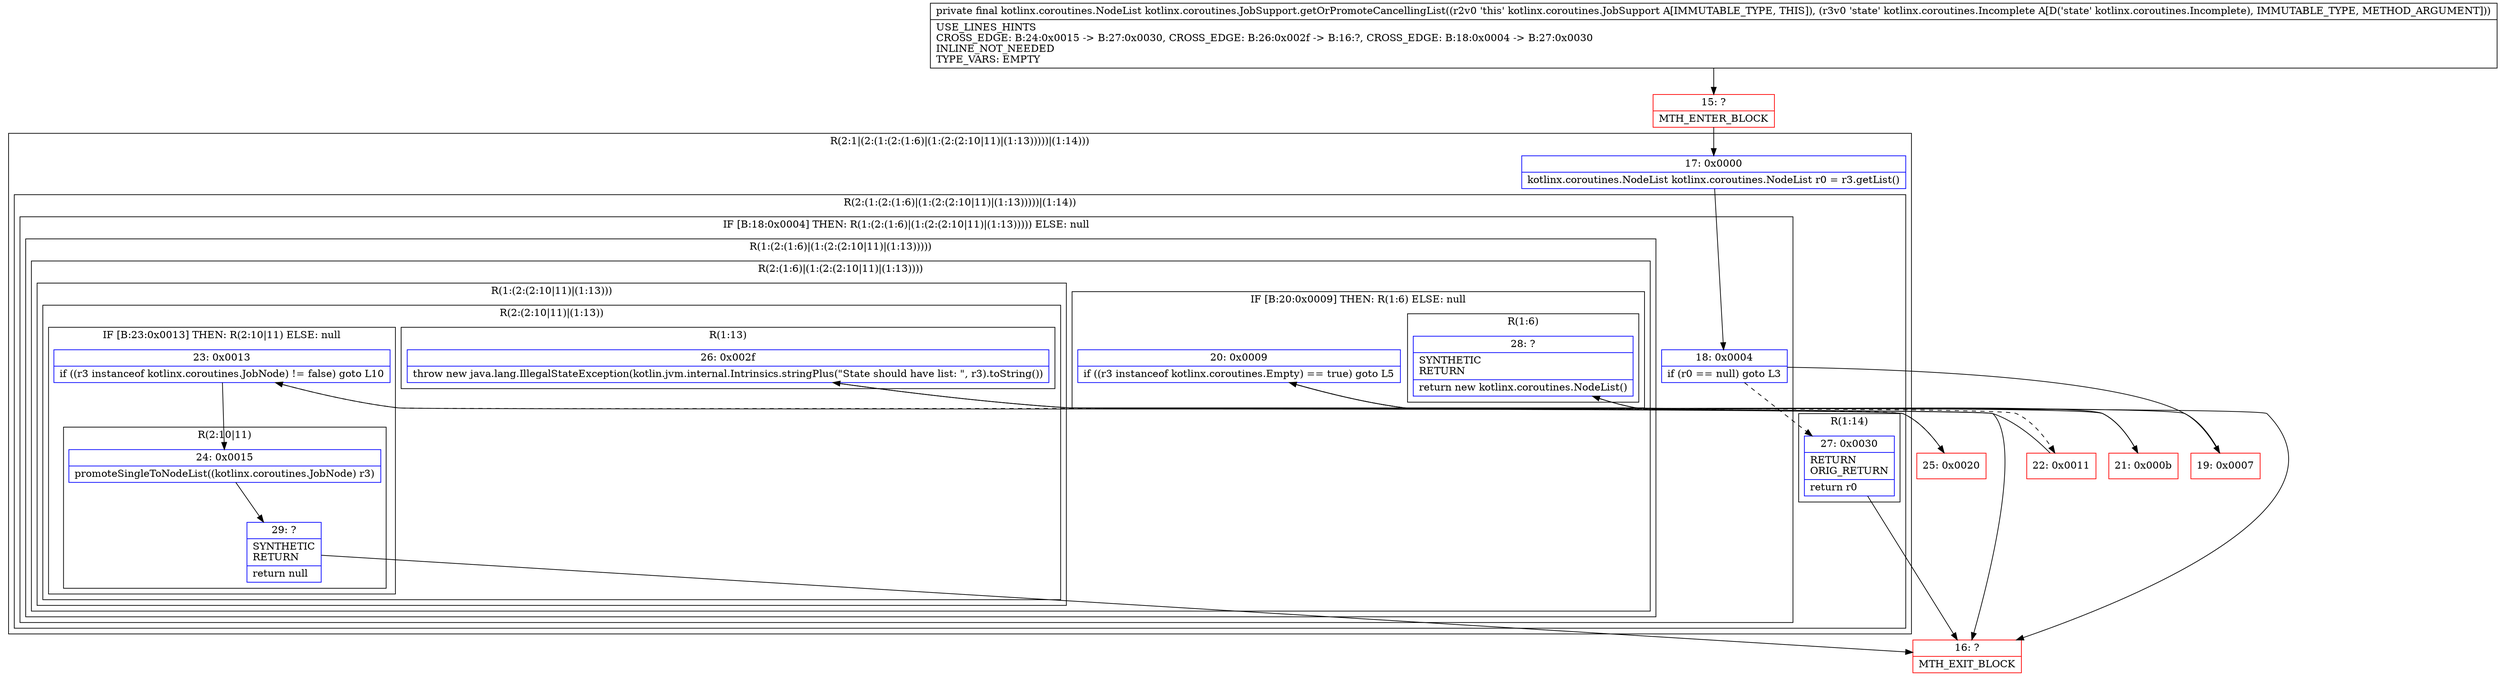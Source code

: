 digraph "CFG forkotlinx.coroutines.JobSupport.getOrPromoteCancellingList(Lkotlinx\/coroutines\/Incomplete;)Lkotlinx\/coroutines\/NodeList;" {
subgraph cluster_Region_931164905 {
label = "R(2:1|(2:(1:(2:(1:6)|(1:(2:(2:10|11)|(1:13)))))|(1:14)))";
node [shape=record,color=blue];
Node_17 [shape=record,label="{17\:\ 0x0000|kotlinx.coroutines.NodeList kotlinx.coroutines.NodeList r0 = r3.getList()\l}"];
subgraph cluster_Region_2116415583 {
label = "R(2:(1:(2:(1:6)|(1:(2:(2:10|11)|(1:13)))))|(1:14))";
node [shape=record,color=blue];
subgraph cluster_IfRegion_133039835 {
label = "IF [B:18:0x0004] THEN: R(1:(2:(1:6)|(1:(2:(2:10|11)|(1:13))))) ELSE: null";
node [shape=record,color=blue];
Node_18 [shape=record,label="{18\:\ 0x0004|if (r0 == null) goto L3\l}"];
subgraph cluster_Region_1773957117 {
label = "R(1:(2:(1:6)|(1:(2:(2:10|11)|(1:13)))))";
node [shape=record,color=blue];
subgraph cluster_Region_837413384 {
label = "R(2:(1:6)|(1:(2:(2:10|11)|(1:13))))";
node [shape=record,color=blue];
subgraph cluster_IfRegion_1511490312 {
label = "IF [B:20:0x0009] THEN: R(1:6) ELSE: null";
node [shape=record,color=blue];
Node_20 [shape=record,label="{20\:\ 0x0009|if ((r3 instanceof kotlinx.coroutines.Empty) == true) goto L5\l}"];
subgraph cluster_Region_190916381 {
label = "R(1:6)";
node [shape=record,color=blue];
Node_28 [shape=record,label="{28\:\ ?|SYNTHETIC\lRETURN\l|return new kotlinx.coroutines.NodeList()\l}"];
}
}
subgraph cluster_Region_27816459 {
label = "R(1:(2:(2:10|11)|(1:13)))";
node [shape=record,color=blue];
subgraph cluster_Region_2146398620 {
label = "R(2:(2:10|11)|(1:13))";
node [shape=record,color=blue];
subgraph cluster_IfRegion_419869354 {
label = "IF [B:23:0x0013] THEN: R(2:10|11) ELSE: null";
node [shape=record,color=blue];
Node_23 [shape=record,label="{23\:\ 0x0013|if ((r3 instanceof kotlinx.coroutines.JobNode) != false) goto L10\l}"];
subgraph cluster_Region_467482456 {
label = "R(2:10|11)";
node [shape=record,color=blue];
Node_24 [shape=record,label="{24\:\ 0x0015|promoteSingleToNodeList((kotlinx.coroutines.JobNode) r3)\l}"];
Node_29 [shape=record,label="{29\:\ ?|SYNTHETIC\lRETURN\l|return null\l}"];
}
}
subgraph cluster_Region_1495737858 {
label = "R(1:13)";
node [shape=record,color=blue];
Node_26 [shape=record,label="{26\:\ 0x002f|throw new java.lang.IllegalStateException(kotlin.jvm.internal.Intrinsics.stringPlus(\"State should have list: \", r3).toString())\l}"];
}
}
}
}
}
}
subgraph cluster_Region_561103288 {
label = "R(1:14)";
node [shape=record,color=blue];
Node_27 [shape=record,label="{27\:\ 0x0030|RETURN\lORIG_RETURN\l|return r0\l}"];
}
}
}
Node_15 [shape=record,color=red,label="{15\:\ ?|MTH_ENTER_BLOCK\l}"];
Node_19 [shape=record,color=red,label="{19\:\ 0x0007}"];
Node_21 [shape=record,color=red,label="{21\:\ 0x000b}"];
Node_16 [shape=record,color=red,label="{16\:\ ?|MTH_EXIT_BLOCK\l}"];
Node_22 [shape=record,color=red,label="{22\:\ 0x0011}"];
Node_25 [shape=record,color=red,label="{25\:\ 0x0020}"];
MethodNode[shape=record,label="{private final kotlinx.coroutines.NodeList kotlinx.coroutines.JobSupport.getOrPromoteCancellingList((r2v0 'this' kotlinx.coroutines.JobSupport A[IMMUTABLE_TYPE, THIS]), (r3v0 'state' kotlinx.coroutines.Incomplete A[D('state' kotlinx.coroutines.Incomplete), IMMUTABLE_TYPE, METHOD_ARGUMENT]))  | USE_LINES_HINTS\lCROSS_EDGE: B:24:0x0015 \-\> B:27:0x0030, CROSS_EDGE: B:26:0x002f \-\> B:16:?, CROSS_EDGE: B:18:0x0004 \-\> B:27:0x0030\lINLINE_NOT_NEEDED\lTYPE_VARS: EMPTY\l}"];
MethodNode -> Node_15;Node_17 -> Node_18;
Node_18 -> Node_19;
Node_18 -> Node_27[style=dashed];
Node_20 -> Node_21;
Node_20 -> Node_22[style=dashed];
Node_28 -> Node_16;
Node_23 -> Node_24;
Node_23 -> Node_25[style=dashed];
Node_24 -> Node_29;
Node_29 -> Node_16;
Node_26 -> Node_16;
Node_27 -> Node_16;
Node_15 -> Node_17;
Node_19 -> Node_20;
Node_21 -> Node_28;
Node_22 -> Node_23;
Node_25 -> Node_26;
}

